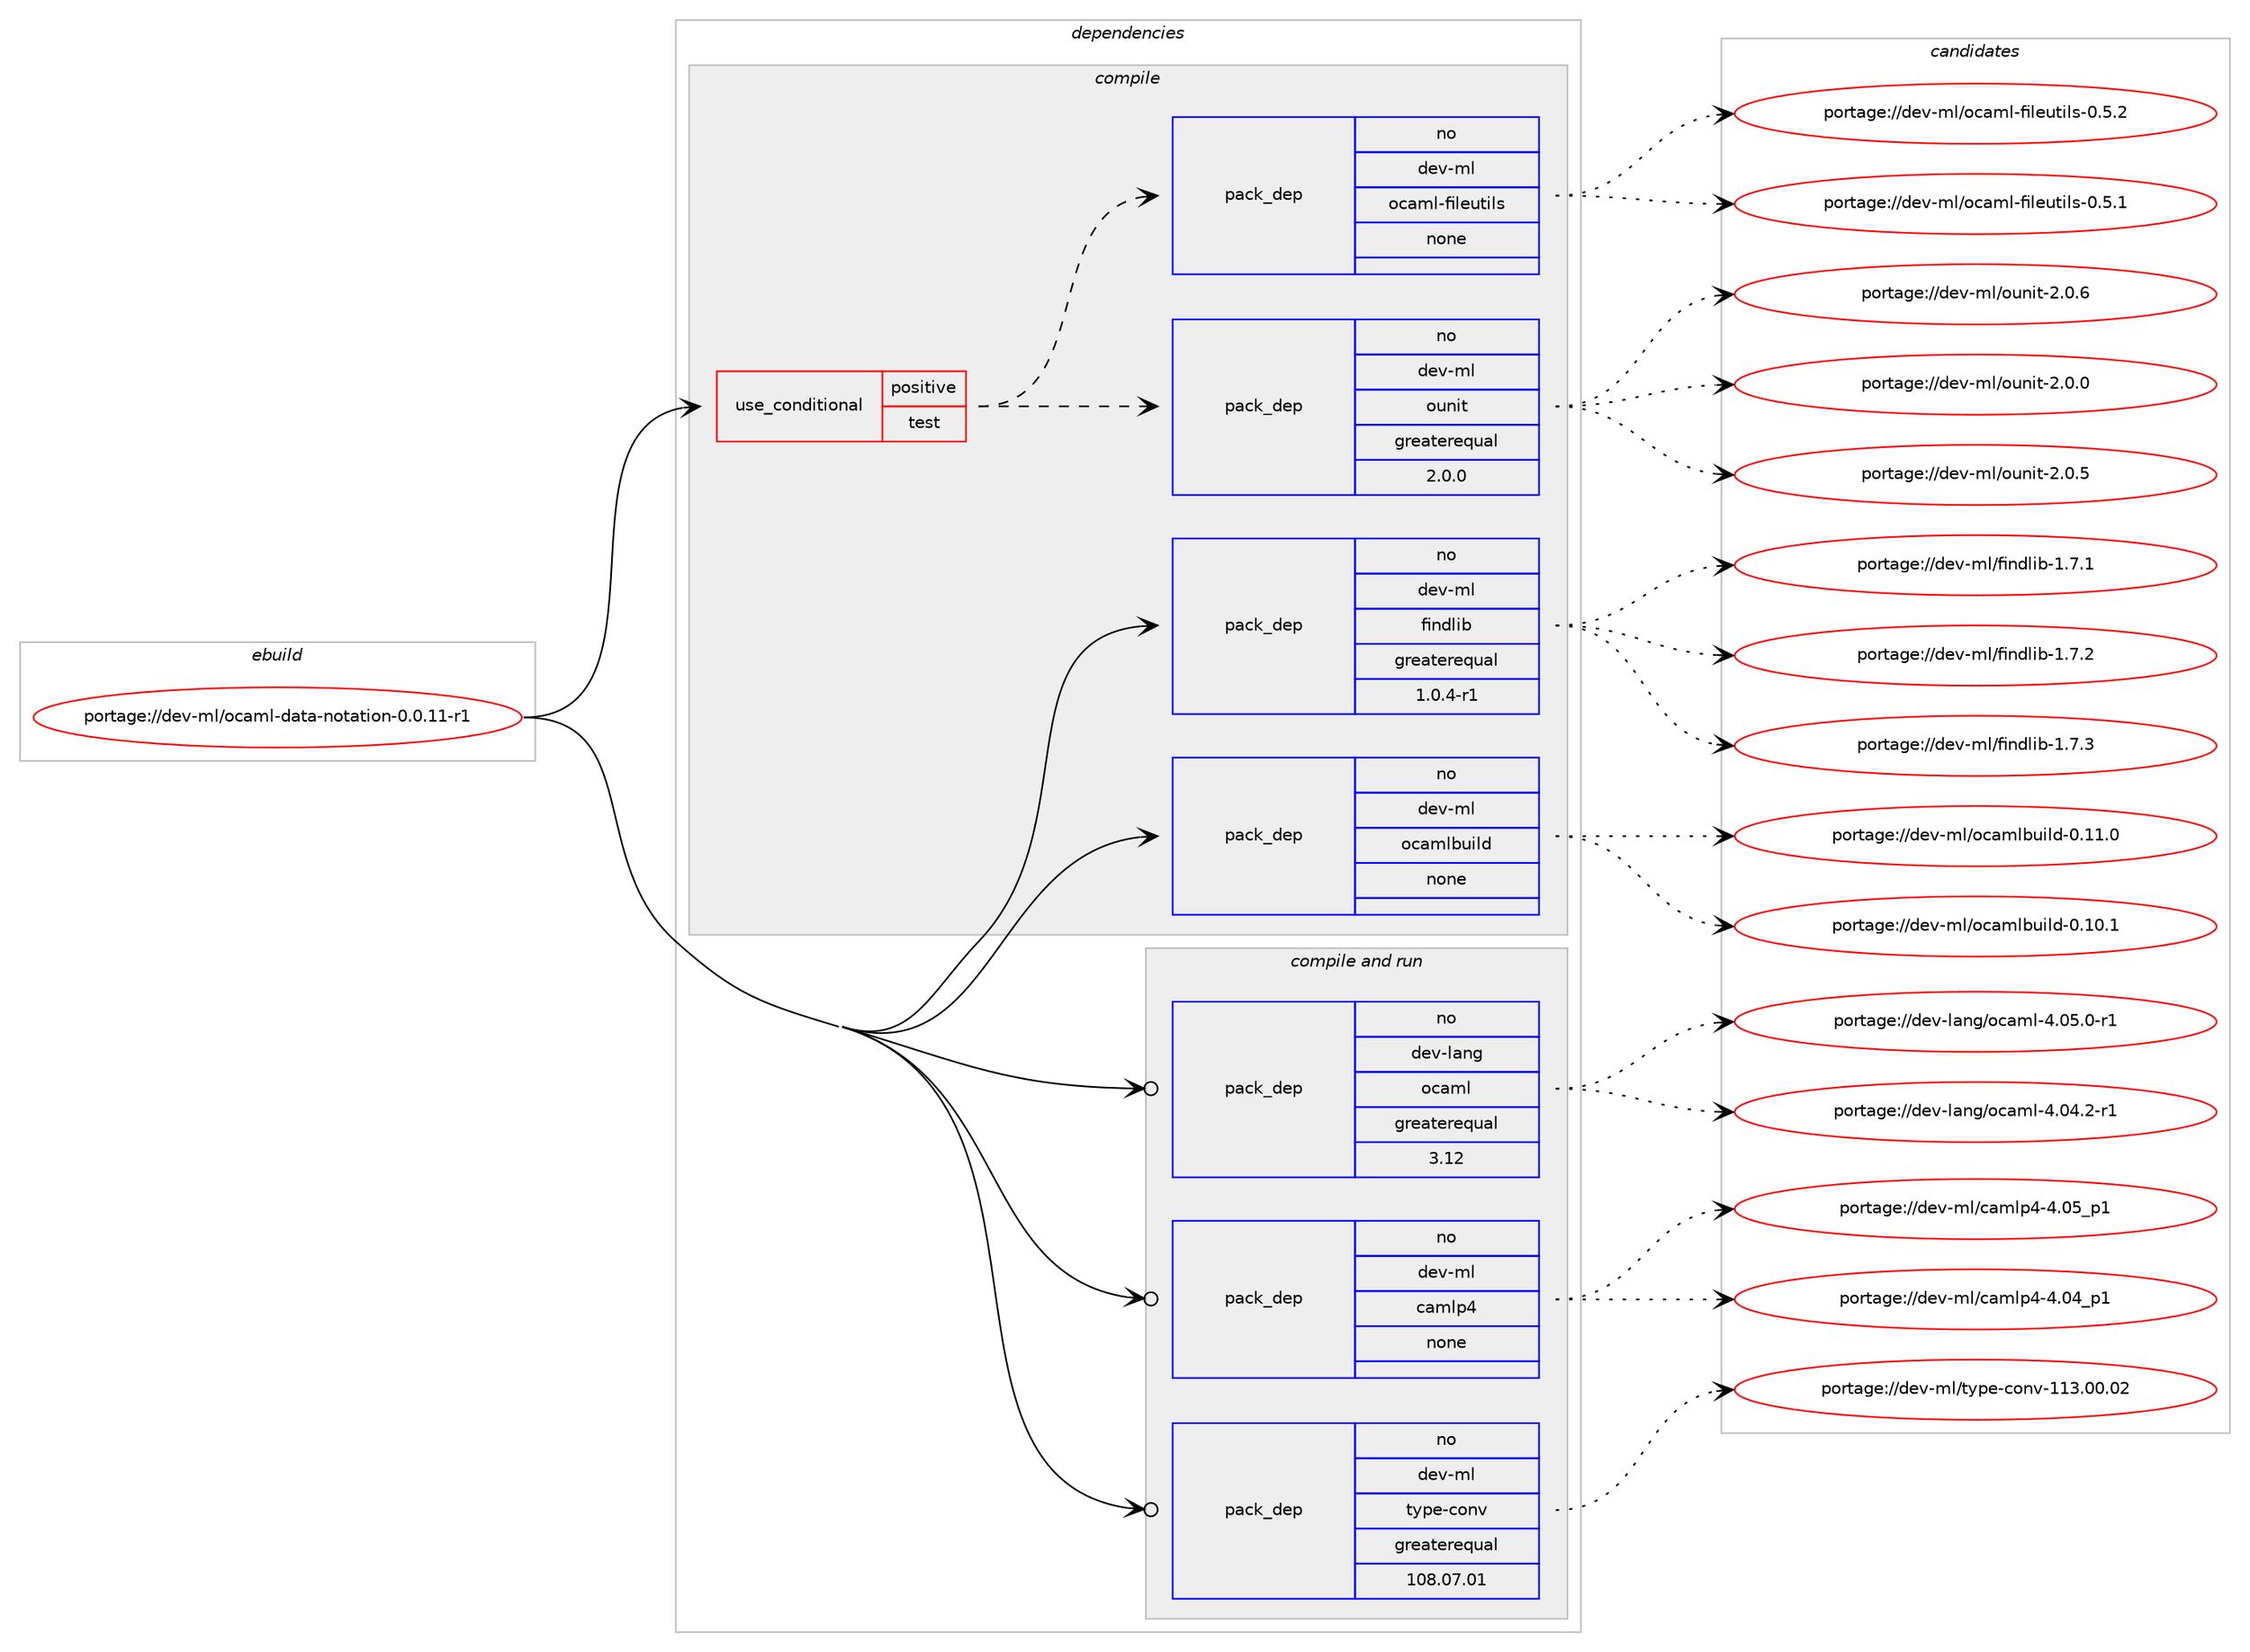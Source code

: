 digraph prolog {

# *************
# Graph options
# *************

newrank=true;
concentrate=true;
compound=true;
graph [rankdir=LR,fontname=Helvetica,fontsize=10,ranksep=1.5];#, ranksep=2.5, nodesep=0.2];
edge  [arrowhead=vee];
node  [fontname=Helvetica,fontsize=10];

# **********
# The ebuild
# **********

subgraph cluster_leftcol {
color=gray;
rank=same;
label=<<i>ebuild</i>>;
id [label="portage://dev-ml/ocaml-data-notation-0.0.11-r1", color=red, width=4, href="../dev-ml/ocaml-data-notation-0.0.11-r1.svg"];
}

# ****************
# The dependencies
# ****************

subgraph cluster_midcol {
color=gray;
label=<<i>dependencies</i>>;
subgraph cluster_compile {
fillcolor="#eeeeee";
style=filled;
label=<<i>compile</i>>;
subgraph cond22436 {
dependency107000 [label=<<TABLE BORDER="0" CELLBORDER="1" CELLSPACING="0" CELLPADDING="4"><TR><TD ROWSPAN="3" CELLPADDING="10">use_conditional</TD></TR><TR><TD>positive</TD></TR><TR><TD>test</TD></TR></TABLE>>, shape=none, color=red];
subgraph pack81399 {
dependency107001 [label=<<TABLE BORDER="0" CELLBORDER="1" CELLSPACING="0" CELLPADDING="4" WIDTH="220"><TR><TD ROWSPAN="6" CELLPADDING="30">pack_dep</TD></TR><TR><TD WIDTH="110">no</TD></TR><TR><TD>dev-ml</TD></TR><TR><TD>ounit</TD></TR><TR><TD>greaterequal</TD></TR><TR><TD>2.0.0</TD></TR></TABLE>>, shape=none, color=blue];
}
dependency107000:e -> dependency107001:w [weight=20,style="dashed",arrowhead="vee"];
subgraph pack81400 {
dependency107002 [label=<<TABLE BORDER="0" CELLBORDER="1" CELLSPACING="0" CELLPADDING="4" WIDTH="220"><TR><TD ROWSPAN="6" CELLPADDING="30">pack_dep</TD></TR><TR><TD WIDTH="110">no</TD></TR><TR><TD>dev-ml</TD></TR><TR><TD>ocaml-fileutils</TD></TR><TR><TD>none</TD></TR><TR><TD></TD></TR></TABLE>>, shape=none, color=blue];
}
dependency107000:e -> dependency107002:w [weight=20,style="dashed",arrowhead="vee"];
}
id:e -> dependency107000:w [weight=20,style="solid",arrowhead="vee"];
subgraph pack81401 {
dependency107003 [label=<<TABLE BORDER="0" CELLBORDER="1" CELLSPACING="0" CELLPADDING="4" WIDTH="220"><TR><TD ROWSPAN="6" CELLPADDING="30">pack_dep</TD></TR><TR><TD WIDTH="110">no</TD></TR><TR><TD>dev-ml</TD></TR><TR><TD>findlib</TD></TR><TR><TD>greaterequal</TD></TR><TR><TD>1.0.4-r1</TD></TR></TABLE>>, shape=none, color=blue];
}
id:e -> dependency107003:w [weight=20,style="solid",arrowhead="vee"];
subgraph pack81402 {
dependency107004 [label=<<TABLE BORDER="0" CELLBORDER="1" CELLSPACING="0" CELLPADDING="4" WIDTH="220"><TR><TD ROWSPAN="6" CELLPADDING="30">pack_dep</TD></TR><TR><TD WIDTH="110">no</TD></TR><TR><TD>dev-ml</TD></TR><TR><TD>ocamlbuild</TD></TR><TR><TD>none</TD></TR><TR><TD></TD></TR></TABLE>>, shape=none, color=blue];
}
id:e -> dependency107004:w [weight=20,style="solid",arrowhead="vee"];
}
subgraph cluster_compileandrun {
fillcolor="#eeeeee";
style=filled;
label=<<i>compile and run</i>>;
subgraph pack81403 {
dependency107005 [label=<<TABLE BORDER="0" CELLBORDER="1" CELLSPACING="0" CELLPADDING="4" WIDTH="220"><TR><TD ROWSPAN="6" CELLPADDING="30">pack_dep</TD></TR><TR><TD WIDTH="110">no</TD></TR><TR><TD>dev-lang</TD></TR><TR><TD>ocaml</TD></TR><TR><TD>greaterequal</TD></TR><TR><TD>3.12</TD></TR></TABLE>>, shape=none, color=blue];
}
id:e -> dependency107005:w [weight=20,style="solid",arrowhead="odotvee"];
subgraph pack81404 {
dependency107006 [label=<<TABLE BORDER="0" CELLBORDER="1" CELLSPACING="0" CELLPADDING="4" WIDTH="220"><TR><TD ROWSPAN="6" CELLPADDING="30">pack_dep</TD></TR><TR><TD WIDTH="110">no</TD></TR><TR><TD>dev-ml</TD></TR><TR><TD>camlp4</TD></TR><TR><TD>none</TD></TR><TR><TD></TD></TR></TABLE>>, shape=none, color=blue];
}
id:e -> dependency107006:w [weight=20,style="solid",arrowhead="odotvee"];
subgraph pack81405 {
dependency107007 [label=<<TABLE BORDER="0" CELLBORDER="1" CELLSPACING="0" CELLPADDING="4" WIDTH="220"><TR><TD ROWSPAN="6" CELLPADDING="30">pack_dep</TD></TR><TR><TD WIDTH="110">no</TD></TR><TR><TD>dev-ml</TD></TR><TR><TD>type-conv</TD></TR><TR><TD>greaterequal</TD></TR><TR><TD>108.07.01</TD></TR></TABLE>>, shape=none, color=blue];
}
id:e -> dependency107007:w [weight=20,style="solid",arrowhead="odotvee"];
}
subgraph cluster_run {
fillcolor="#eeeeee";
style=filled;
label=<<i>run</i>>;
}
}

# **************
# The candidates
# **************

subgraph cluster_choices {
rank=same;
color=gray;
label=<<i>candidates</i>>;

subgraph choice81399 {
color=black;
nodesep=1;
choiceportage1001011184510910847111117110105116455046484648 [label="portage://dev-ml/ounit-2.0.0", color=red, width=4,href="../dev-ml/ounit-2.0.0.svg"];
choiceportage1001011184510910847111117110105116455046484653 [label="portage://dev-ml/ounit-2.0.5", color=red, width=4,href="../dev-ml/ounit-2.0.5.svg"];
choiceportage1001011184510910847111117110105116455046484654 [label="portage://dev-ml/ounit-2.0.6", color=red, width=4,href="../dev-ml/ounit-2.0.6.svg"];
dependency107001:e -> choiceportage1001011184510910847111117110105116455046484648:w [style=dotted,weight="100"];
dependency107001:e -> choiceportage1001011184510910847111117110105116455046484653:w [style=dotted,weight="100"];
dependency107001:e -> choiceportage1001011184510910847111117110105116455046484654:w [style=dotted,weight="100"];
}
subgraph choice81400 {
color=black;
nodesep=1;
choiceportage1001011184510910847111999710910845102105108101117116105108115454846534649 [label="portage://dev-ml/ocaml-fileutils-0.5.1", color=red, width=4,href="../dev-ml/ocaml-fileutils-0.5.1.svg"];
choiceportage1001011184510910847111999710910845102105108101117116105108115454846534650 [label="portage://dev-ml/ocaml-fileutils-0.5.2", color=red, width=4,href="../dev-ml/ocaml-fileutils-0.5.2.svg"];
dependency107002:e -> choiceportage1001011184510910847111999710910845102105108101117116105108115454846534649:w [style=dotted,weight="100"];
dependency107002:e -> choiceportage1001011184510910847111999710910845102105108101117116105108115454846534650:w [style=dotted,weight="100"];
}
subgraph choice81401 {
color=black;
nodesep=1;
choiceportage100101118451091084710210511010010810598454946554649 [label="portage://dev-ml/findlib-1.7.1", color=red, width=4,href="../dev-ml/findlib-1.7.1.svg"];
choiceportage100101118451091084710210511010010810598454946554650 [label="portage://dev-ml/findlib-1.7.2", color=red, width=4,href="../dev-ml/findlib-1.7.2.svg"];
choiceportage100101118451091084710210511010010810598454946554651 [label="portage://dev-ml/findlib-1.7.3", color=red, width=4,href="../dev-ml/findlib-1.7.3.svg"];
dependency107003:e -> choiceportage100101118451091084710210511010010810598454946554649:w [style=dotted,weight="100"];
dependency107003:e -> choiceportage100101118451091084710210511010010810598454946554650:w [style=dotted,weight="100"];
dependency107003:e -> choiceportage100101118451091084710210511010010810598454946554651:w [style=dotted,weight="100"];
}
subgraph choice81402 {
color=black;
nodesep=1;
choiceportage100101118451091084711199971091089811710510810045484649484649 [label="portage://dev-ml/ocamlbuild-0.10.1", color=red, width=4,href="../dev-ml/ocamlbuild-0.10.1.svg"];
choiceportage100101118451091084711199971091089811710510810045484649494648 [label="portage://dev-ml/ocamlbuild-0.11.0", color=red, width=4,href="../dev-ml/ocamlbuild-0.11.0.svg"];
dependency107004:e -> choiceportage100101118451091084711199971091089811710510810045484649484649:w [style=dotted,weight="100"];
dependency107004:e -> choiceportage100101118451091084711199971091089811710510810045484649494648:w [style=dotted,weight="100"];
}
subgraph choice81403 {
color=black;
nodesep=1;
choiceportage1001011184510897110103471119997109108455246485246504511449 [label="portage://dev-lang/ocaml-4.04.2-r1", color=red, width=4,href="../dev-lang/ocaml-4.04.2-r1.svg"];
choiceportage1001011184510897110103471119997109108455246485346484511449 [label="portage://dev-lang/ocaml-4.05.0-r1", color=red, width=4,href="../dev-lang/ocaml-4.05.0-r1.svg"];
dependency107005:e -> choiceportage1001011184510897110103471119997109108455246485246504511449:w [style=dotted,weight="100"];
dependency107005:e -> choiceportage1001011184510897110103471119997109108455246485346484511449:w [style=dotted,weight="100"];
}
subgraph choice81404 {
color=black;
nodesep=1;
choiceportage100101118451091084799971091081125245524648529511249 [label="portage://dev-ml/camlp4-4.04_p1", color=red, width=4,href="../dev-ml/camlp4-4.04_p1.svg"];
choiceportage100101118451091084799971091081125245524648539511249 [label="portage://dev-ml/camlp4-4.05_p1", color=red, width=4,href="../dev-ml/camlp4-4.05_p1.svg"];
dependency107006:e -> choiceportage100101118451091084799971091081125245524648529511249:w [style=dotted,weight="100"];
dependency107006:e -> choiceportage100101118451091084799971091081125245524648539511249:w [style=dotted,weight="100"];
}
subgraph choice81405 {
color=black;
nodesep=1;
choiceportage1001011184510910847116121112101459911111011845494951464848464850 [label="portage://dev-ml/type-conv-113.00.02", color=red, width=4,href="../dev-ml/type-conv-113.00.02.svg"];
dependency107007:e -> choiceportage1001011184510910847116121112101459911111011845494951464848464850:w [style=dotted,weight="100"];
}
}

}
